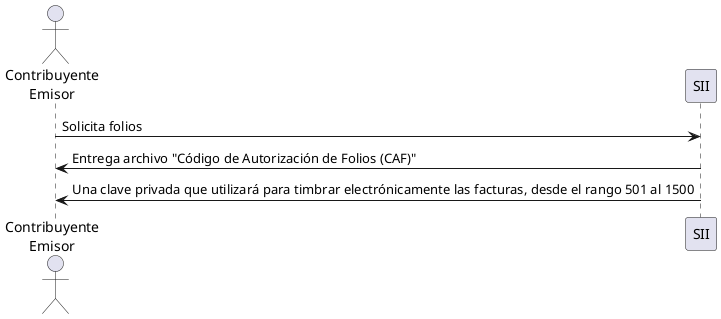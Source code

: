 @startumlFoo
actor       "Contribuyente\nEmisor" as Contribuyente
participant SII

Contribuyente -> SII : Solicita folios
SII -> Contribuyente : Entrega archivo "Código de Autorización de Folios (CAF)"
SII -> Contribuyente : Una clave privada que utilizará para timbrar electrónicamente las facturas, desde el rango 501 al 1500
@enduml


